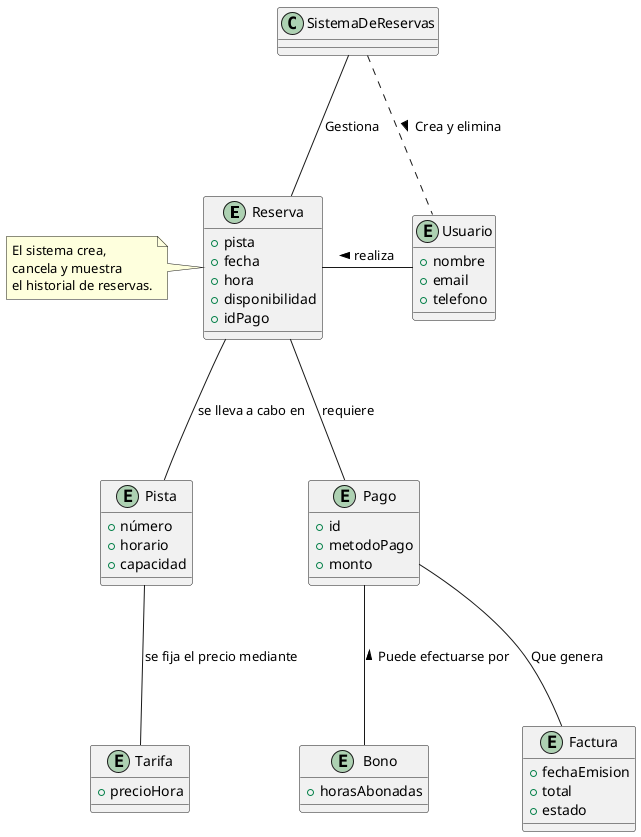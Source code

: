 @startuml Sistema de reservas

entity Reserva {
  + pista
  + fecha
  + hora
  + disponibilidad
  + idPago
}

note left of Reserva
 El sistema crea, 
 cancela y muestra 
 el historial de reservas.
 end note

entity Usuario {
  + nombre
  + email
  + telefono
}
entity Pista {
  + número
  + horario
  + capacidad
}

entity Pago {
  + id
  + metodoPago
  + monto
}

entity Bono {
  + horasAbonadas
}

entity Factura {
  + fechaEmision
  + total
  + estado
}

entity Tarifa {
  + precioHora
}


SistemaDeReservas --- Reserva: Gestiona
SistemaDeReservas .. Usuario : > Crea y elimina
Usuario -left- Reserva: > realiza
Reserva --- Pago: requiere
Reserva --- Pista: se lleva a cabo en
Pista --- Tarifa: se fija el precio mediante
Pago --- Factura: Que genera 
Pago --- Bono : < Puede efectuarse por

@enduml